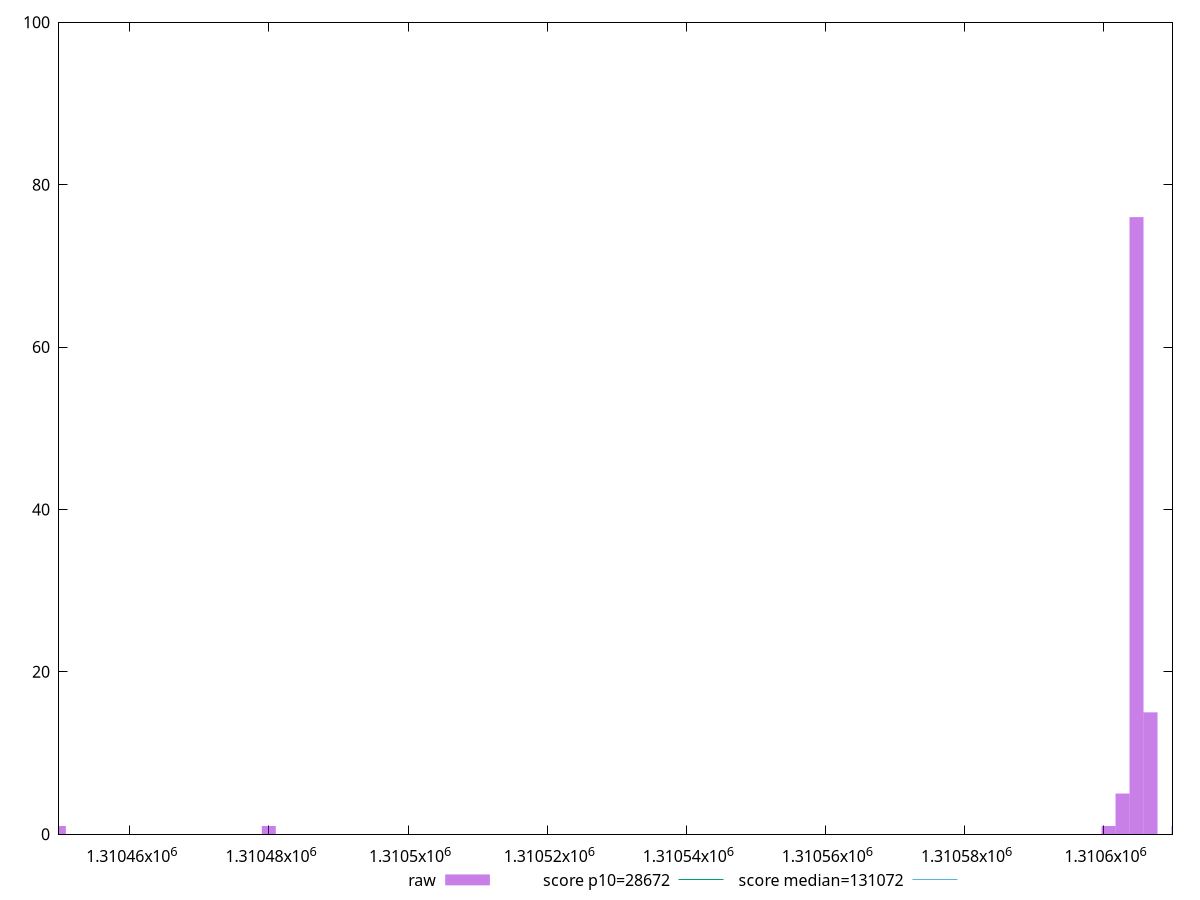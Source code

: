 reset

$raw <<EOF
1310479.9779896983 1
1310449.793587292 1
1310606.7524798047 15
1310604.7401863108 76
1310602.727892817 5
1310610.7770667921 1
1310600.7155993234 1
EOF

set key outside below
set boxwidth 2.0122934937506596
set xrange [1310449.8140782125:1310609.9146004037]
set yrange [0:100]
set trange [0:100]
set style fill transparent solid 0.5 noborder

set parametric
set terminal svg size 640, 490 enhanced background rgb 'white'
set output "report_00017_2021-02-10T15-08-03.406Z/uses-long-cache-ttl/samples/pages+cached/raw/histogram.svg"

plot $raw title "raw" with boxes, \
     28672,t title "score p10=28672", \
     131072,t title "score median=131072"

reset
